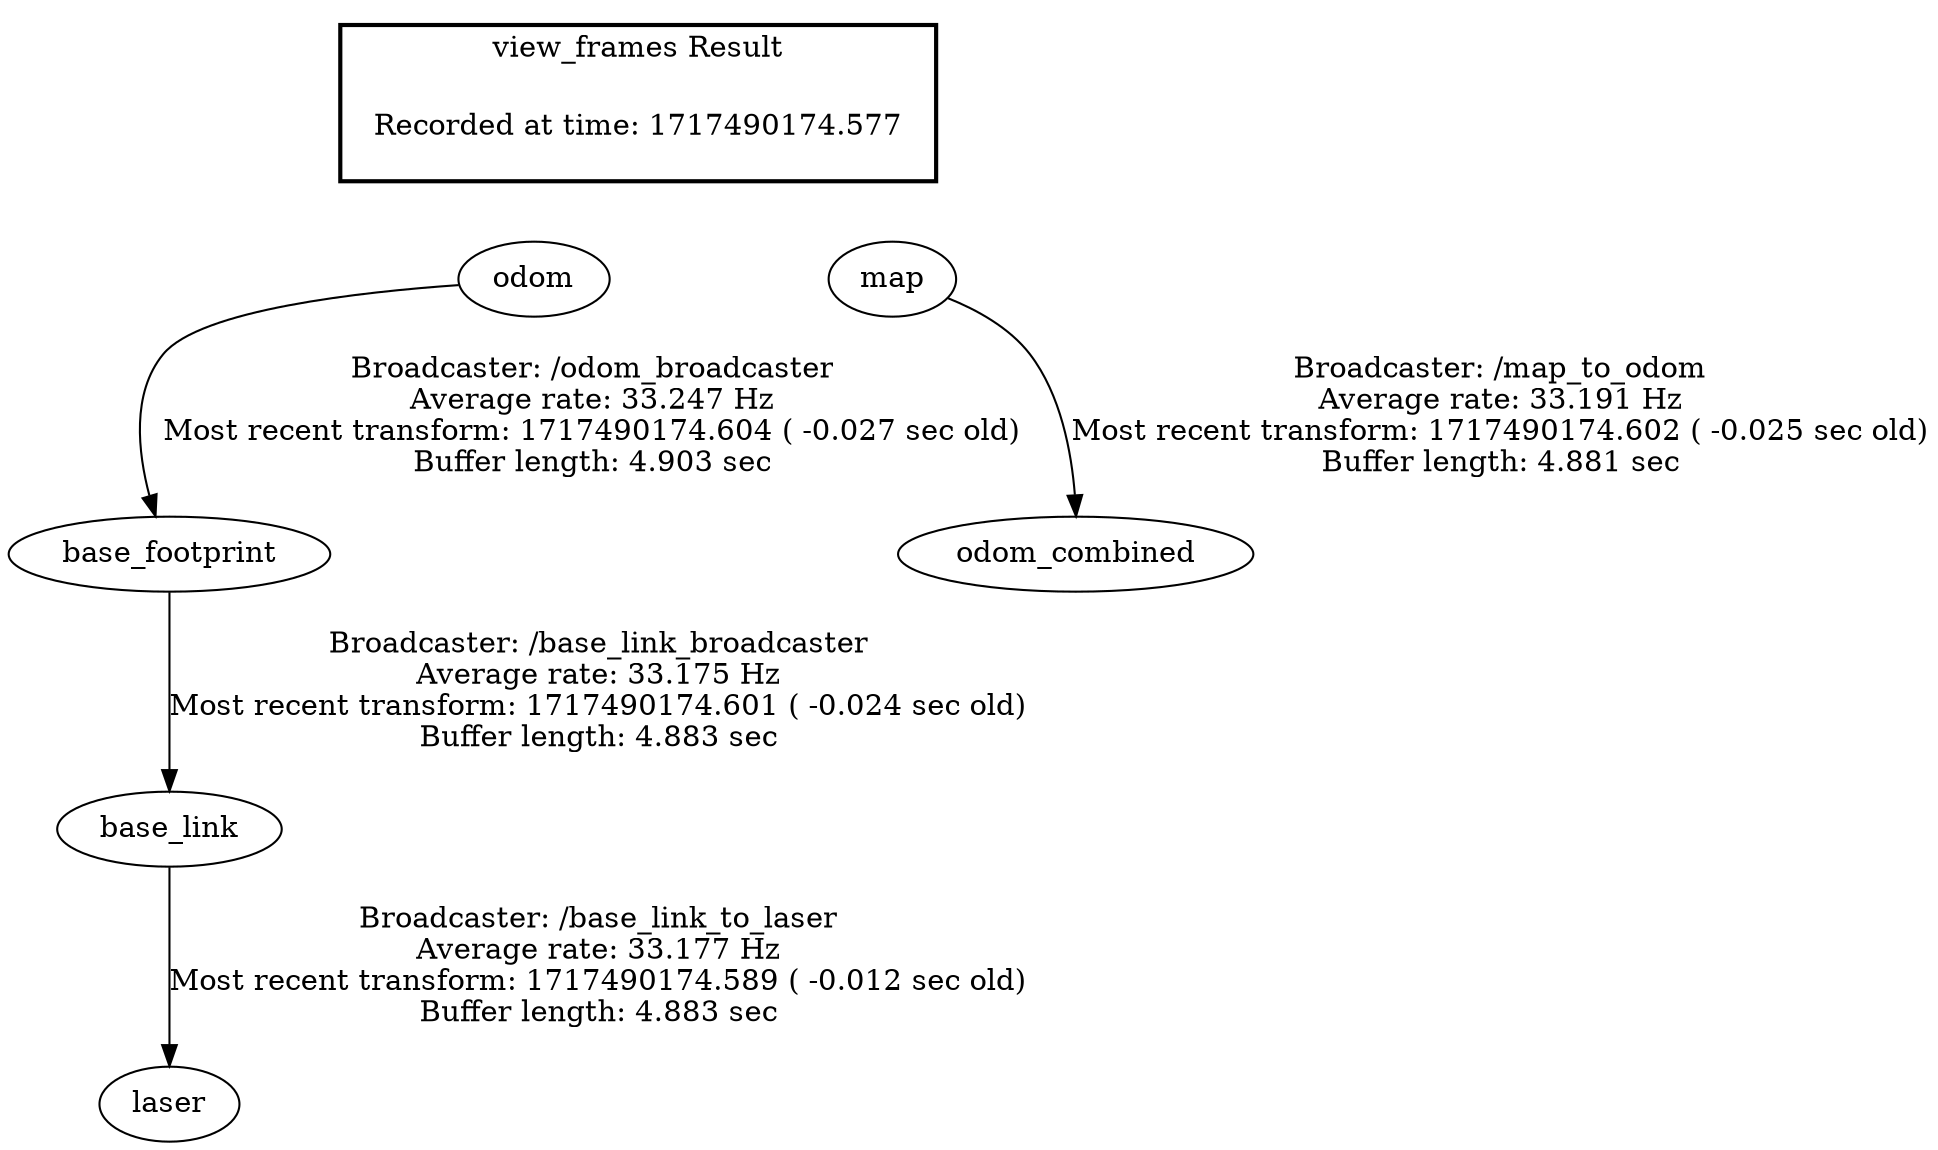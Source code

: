 digraph G {
"odom" -> "base_footprint"[label="Broadcaster: /odom_broadcaster\nAverage rate: 33.247 Hz\nMost recent transform: 1717490174.604 ( -0.027 sec old)\nBuffer length: 4.903 sec\n"];
"base_link" -> "laser"[label="Broadcaster: /base_link_to_laser\nAverage rate: 33.177 Hz\nMost recent transform: 1717490174.589 ( -0.012 sec old)\nBuffer length: 4.883 sec\n"];
"base_footprint" -> "base_link"[label="Broadcaster: /base_link_broadcaster\nAverage rate: 33.175 Hz\nMost recent transform: 1717490174.601 ( -0.024 sec old)\nBuffer length: 4.883 sec\n"];
"map" -> "odom_combined"[label="Broadcaster: /map_to_odom\nAverage rate: 33.191 Hz\nMost recent transform: 1717490174.602 ( -0.025 sec old)\nBuffer length: 4.881 sec\n"];
edge [style=invis];
 subgraph cluster_legend { style=bold; color=black; label ="view_frames Result";
"Recorded at time: 1717490174.577"[ shape=plaintext ] ;
 }->"odom";
edge [style=invis];
 subgraph cluster_legend { style=bold; color=black; label ="view_frames Result";
"Recorded at time: 1717490174.577"[ shape=plaintext ] ;
 }->"map";
}